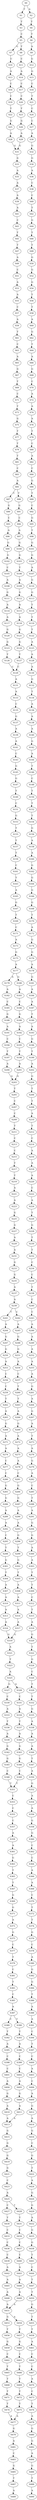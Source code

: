 strict digraph  {
	S0 -> S1 [ label = T ];
	S0 -> S2 [ label = A ];
	S1 -> S3 [ label = T ];
	S2 -> S4 [ label = T ];
	S3 -> S5 [ label = C ];
	S4 -> S6 [ label = T ];
	S5 -> S7 [ label = G ];
	S5 -> S8 [ label = T ];
	S6 -> S9 [ label = A ];
	S7 -> S10 [ label = C ];
	S8 -> S11 [ label = C ];
	S9 -> S12 [ label = G ];
	S10 -> S13 [ label = A ];
	S11 -> S14 [ label = A ];
	S12 -> S15 [ label = G ];
	S13 -> S16 [ label = C ];
	S14 -> S17 [ label = C ];
	S15 -> S18 [ label = C ];
	S16 -> S19 [ label = C ];
	S17 -> S20 [ label = C ];
	S18 -> S21 [ label = T ];
	S19 -> S22 [ label = T ];
	S20 -> S23 [ label = T ];
	S21 -> S24 [ label = C ];
	S22 -> S25 [ label = G ];
	S23 -> S26 [ label = G ];
	S24 -> S27 [ label = C ];
	S25 -> S28 [ label = A ];
	S26 -> S29 [ label = A ];
	S27 -> S30 [ label = A ];
	S28 -> S31 [ label = G ];
	S29 -> S31 [ label = G ];
	S30 -> S32 [ label = G ];
	S31 -> S33 [ label = G ];
	S32 -> S34 [ label = G ];
	S33 -> S35 [ label = A ];
	S34 -> S36 [ label = A ];
	S35 -> S37 [ label = A ];
	S36 -> S38 [ label = C ];
	S37 -> S39 [ label = A ];
	S38 -> S40 [ label = C ];
	S39 -> S41 [ label = A ];
	S40 -> S42 [ label = T ];
	S41 -> S43 [ label = C ];
	S42 -> S44 [ label = G ];
	S43 -> S45 [ label = T ];
	S44 -> S46 [ label = T ];
	S45 -> S47 [ label = T ];
	S46 -> S48 [ label = T ];
	S47 -> S49 [ label = A ];
	S48 -> S50 [ label = G ];
	S49 -> S51 [ label = C ];
	S50 -> S52 [ label = G ];
	S51 -> S53 [ label = A ];
	S52 -> S54 [ label = G ];
	S53 -> S55 [ label = A ];
	S54 -> S56 [ label = T ];
	S55 -> S57 [ label = C ];
	S56 -> S58 [ label = T ];
	S57 -> S59 [ label = A ];
	S58 -> S60 [ label = A ];
	S59 -> S61 [ label = T ];
	S60 -> S62 [ label = G ];
	S61 -> S63 [ label = C ];
	S62 -> S64 [ label = T ];
	S63 -> S65 [ label = A ];
	S64 -> S66 [ label = A ];
	S65 -> S67 [ label = G ];
	S66 -> S68 [ label = G ];
	S67 -> S69 [ label = T ];
	S68 -> S70 [ label = C ];
	S69 -> S71 [ label = C ];
	S70 -> S72 [ label = A ];
	S71 -> S73 [ label = T ];
	S72 -> S74 [ label = A ];
	S73 -> S75 [ label = G ];
	S74 -> S76 [ label = A ];
	S75 -> S77 [ label = T ];
	S76 -> S78 [ label = T ];
	S77 -> S79 [ label = T ];
	S78 -> S80 [ label = C ];
	S79 -> S81 [ label = T ];
	S80 -> S82 [ label = A ];
	S81 -> S83 [ label = C ];
	S82 -> S84 [ label = C ];
	S83 -> S85 [ label = A ];
	S84 -> S86 [ label = G ];
	S85 -> S87 [ label = C ];
	S85 -> S88 [ label = T ];
	S86 -> S89 [ label = T ];
	S87 -> S90 [ label = G ];
	S88 -> S91 [ label = G ];
	S89 -> S92 [ label = C ];
	S90 -> S93 [ label = C ];
	S91 -> S94 [ label = C ];
	S92 -> S95 [ label = G ];
	S93 -> S96 [ label = A ];
	S94 -> S97 [ label = A ];
	S95 -> S98 [ label = T ];
	S96 -> S99 [ label = G ];
	S97 -> S100 [ label = G ];
	S98 -> S101 [ label = G ];
	S99 -> S102 [ label = G ];
	S100 -> S103 [ label = G ];
	S101 -> S104 [ label = G ];
	S102 -> S105 [ label = C ];
	S103 -> S106 [ label = T ];
	S104 -> S107 [ label = A ];
	S105 -> S108 [ label = A ];
	S106 -> S109 [ label = A ];
	S107 -> S110 [ label = G ];
	S108 -> S111 [ label = G ];
	S109 -> S112 [ label = G ];
	S110 -> S113 [ label = G ];
	S111 -> S114 [ label = A ];
	S112 -> S115 [ label = A ];
	S113 -> S116 [ label = T ];
	S114 -> S117 [ label = A ];
	S115 -> S118 [ label = A ];
	S116 -> S119 [ label = T ];
	S117 -> S120 [ label = G ];
	S118 -> S121 [ label = G ];
	S119 -> S122 [ label = T ];
	S120 -> S123 [ label = G ];
	S121 -> S124 [ label = G ];
	S122 -> S125 [ label = A ];
	S123 -> S126 [ label = T ];
	S124 -> S127 [ label = T ];
	S125 -> S128 [ label = A ];
	S126 -> S129 [ label = C ];
	S127 -> S129 [ label = C ];
	S128 -> S130 [ label = A ];
	S129 -> S131 [ label = A ];
	S130 -> S132 [ label = G ];
	S131 -> S133 [ label = A ];
	S132 -> S134 [ label = T ];
	S133 -> S135 [ label = C ];
	S134 -> S136 [ label = A ];
	S135 -> S137 [ label = G ];
	S136 -> S138 [ label = A ];
	S137 -> S139 [ label = A ];
	S138 -> S140 [ label = A ];
	S139 -> S141 [ label = A ];
	S140 -> S142 [ label = G ];
	S141 -> S143 [ label = C ];
	S142 -> S144 [ label = A ];
	S143 -> S145 [ label = G ];
	S144 -> S146 [ label = T ];
	S145 -> S147 [ label = G ];
	S146 -> S148 [ label = C ];
	S147 -> S149 [ label = T ];
	S148 -> S150 [ label = T ];
	S149 -> S151 [ label = C ];
	S150 -> S152 [ label = T ];
	S151 -> S153 [ label = G ];
	S152 -> S154 [ label = T ];
	S153 -> S155 [ label = T ];
	S154 -> S156 [ label = G ];
	S155 -> S157 [ label = T ];
	S156 -> S158 [ label = A ];
	S157 -> S159 [ label = T ];
	S158 -> S160 [ label = A ];
	S159 -> S161 [ label = C ];
	S160 -> S162 [ label = G ];
	S161 -> S163 [ label = T ];
	S162 -> S164 [ label = G ];
	S163 -> S165 [ label = A ];
	S164 -> S166 [ label = G ];
	S165 -> S167 [ label = G ];
	S166 -> S168 [ label = G ];
	S167 -> S169 [ label = T ];
	S168 -> S170 [ label = T ];
	S169 -> S171 [ label = C ];
	S170 -> S172 [ label = A ];
	S171 -> S173 [ label = A ];
	S172 -> S174 [ label = G ];
	S173 -> S175 [ label = G ];
	S174 -> S176 [ label = G ];
	S175 -> S177 [ label = A ];
	S176 -> S178 [ label = A ];
	S177 -> S179 [ label = A ];
	S177 -> S180 [ label = G ];
	S178 -> S181 [ label = G ];
	S179 -> S182 [ label = A ];
	S180 -> S183 [ label = A ];
	S181 -> S184 [ label = A ];
	S182 -> S185 [ label = C ];
	S183 -> S186 [ label = C ];
	S184 -> S187 [ label = A ];
	S185 -> S188 [ label = G ];
	S186 -> S189 [ label = G ];
	S187 -> S190 [ label = T ];
	S188 -> S191 [ label = A ];
	S189 -> S192 [ label = A ];
	S190 -> S193 [ label = A ];
	S191 -> S194 [ label = C ];
	S192 -> S195 [ label = C ];
	S193 -> S196 [ label = G ];
	S194 -> S197 [ label = T ];
	S195 -> S198 [ label = T ];
	S196 -> S199 [ label = T ];
	S197 -> S200 [ label = A ];
	S198 -> S201 [ label = A ];
	S199 -> S202 [ label = A ];
	S200 -> S203 [ label = G ];
	S201 -> S203 [ label = G ];
	S202 -> S204 [ label = G ];
	S203 -> S205 [ label = T ];
	S204 -> S206 [ label = T ];
	S205 -> S207 [ label = C ];
	S206 -> S208 [ label = T ];
	S207 -> S209 [ label = C ];
	S208 -> S210 [ label = A ];
	S209 -> S211 [ label = T ];
	S210 -> S212 [ label = T ];
	S211 -> S213 [ label = C ];
	S212 -> S214 [ label = C ];
	S213 -> S215 [ label = C ];
	S214 -> S216 [ label = A ];
	S215 -> S217 [ label = T ];
	S216 -> S218 [ label = A ];
	S217 -> S219 [ label = T ];
	S218 -> S220 [ label = A ];
	S219 -> S221 [ label = A ];
	S220 -> S222 [ label = C ];
	S221 -> S223 [ label = A ];
	S222 -> S224 [ label = A ];
	S223 -> S225 [ label = G ];
	S224 -> S226 [ label = T ];
	S225 -> S227 [ label = G ];
	S226 -> S228 [ label = G ];
	S227 -> S229 [ label = A ];
	S228 -> S230 [ label = T ];
	S229 -> S231 [ label = A ];
	S230 -> S232 [ label = T ];
	S231 -> S233 [ label = G ];
	S232 -> S234 [ label = C ];
	S233 -> S235 [ label = G ];
	S234 -> S236 [ label = C ];
	S235 -> S237 [ label = A ];
	S236 -> S238 [ label = T ];
	S237 -> S239 [ label = A ];
	S238 -> S240 [ label = C ];
	S239 -> S241 [ label = T ];
	S239 -> S242 [ label = C ];
	S240 -> S243 [ label = C ];
	S241 -> S244 [ label = A ];
	S242 -> S245 [ label = A ];
	S243 -> S246 [ label = A ];
	S244 -> S247 [ label = G ];
	S245 -> S248 [ label = G ];
	S246 -> S249 [ label = A ];
	S247 -> S250 [ label = G ];
	S248 -> S251 [ label = G ];
	S249 -> S252 [ label = A ];
	S250 -> S253 [ label = A ];
	S251 -> S254 [ label = A ];
	S252 -> S255 [ label = A ];
	S253 -> S256 [ label = C ];
	S254 -> S257 [ label = C ];
	S255 -> S258 [ label = A ];
	S256 -> S259 [ label = C ];
	S257 -> S260 [ label = T ];
	S258 -> S261 [ label = G ];
	S259 -> S262 [ label = T ];
	S260 -> S263 [ label = T ];
	S261 -> S264 [ label = A ];
	S262 -> S265 [ label = A ];
	S263 -> S266 [ label = A ];
	S264 -> S267 [ label = G ];
	S265 -> S268 [ label = G ];
	S266 -> S269 [ label = G ];
	S267 -> S270 [ label = A ];
	S268 -> S271 [ label = A ];
	S269 -> S272 [ label = A ];
	S270 -> S273 [ label = T ];
	S271 -> S274 [ label = A ];
	S272 -> S275 [ label = A ];
	S273 -> S276 [ label = A ];
	S274 -> S277 [ label = C ];
	S275 -> S278 [ label = A ];
	S276 -> S279 [ label = G ];
	S277 -> S280 [ label = C ];
	S278 -> S281 [ label = C ];
	S279 -> S282 [ label = A ];
	S280 -> S283 [ label = G ];
	S281 -> S284 [ label = G ];
	S282 -> S285 [ label = C ];
	S283 -> S286 [ label = G ];
	S284 -> S287 [ label = G ];
	S285 -> S288 [ label = T ];
	S286 -> S289 [ label = A ];
	S287 -> S290 [ label = A ];
	S288 -> S291 [ label = A ];
	S289 -> S292 [ label = A ];
	S290 -> S293 [ label = A ];
	S291 -> S294 [ label = G ];
	S292 -> S295 [ label = C ];
	S293 -> S296 [ label = G ];
	S294 -> S297 [ label = G ];
	S295 -> S298 [ label = T ];
	S296 -> S299 [ label = T ];
	S297 -> S300 [ label = A ];
	S298 -> S301 [ label = G ];
	S299 -> S302 [ label = G ];
	S300 -> S303 [ label = A ];
	S301 -> S304 [ label = T ];
	S302 -> S305 [ label = T ];
	S303 -> S306 [ label = T ];
	S304 -> S307 [ label = A ];
	S305 -> S308 [ label = A ];
	S306 -> S309 [ label = T ];
	S307 -> S310 [ label = A ];
	S308 -> S311 [ label = A ];
	S309 -> S312 [ label = C ];
	S310 -> S313 [ label = A ];
	S311 -> S314 [ label = A ];
	S312 -> S315 [ label = T ];
	S313 -> S316 [ label = A ];
	S314 -> S317 [ label = A ];
	S315 -> S318 [ label = A ];
	S316 -> S319 [ label = G ];
	S317 -> S319 [ label = G ];
	S318 -> S320 [ label = G ];
	S319 -> S321 [ label = A ];
	S320 -> S322 [ label = T ];
	S321 -> S323 [ label = T ];
	S322 -> S324 [ label = G ];
	S323 -> S325 [ label = A ];
	S324 -> S326 [ label = C ];
	S325 -> S327 [ label = G ];
	S325 -> S328 [ label = A ];
	S326 -> S329 [ label = T ];
	S327 -> S330 [ label = C ];
	S328 -> S331 [ label = C ];
	S329 -> S332 [ label = T ];
	S330 -> S333 [ label = A ];
	S331 -> S334 [ label = A ];
	S332 -> S335 [ label = G ];
	S333 -> S336 [ label = T ];
	S334 -> S337 [ label = T ];
	S335 -> S338 [ label = A ];
	S336 -> S339 [ label = A ];
	S337 -> S340 [ label = A ];
	S338 -> S341 [ label = A ];
	S339 -> S342 [ label = G ];
	S340 -> S343 [ label = G ];
	S341 -> S344 [ label = A ];
	S342 -> S345 [ label = G ];
	S343 -> S346 [ label = G ];
	S344 -> S347 [ label = T ];
	S345 -> S348 [ label = C ];
	S346 -> S349 [ label = C ];
	S347 -> S350 [ label = A ];
	S348 -> S351 [ label = T ];
	S349 -> S351 [ label = T ];
	S350 -> S352 [ label = G ];
	S351 -> S353 [ label = C ];
	S352 -> S354 [ label = A ];
	S353 -> S355 [ label = C ];
	S354 -> S356 [ label = A ];
	S355 -> S357 [ label = C ];
	S356 -> S358 [ label = G ];
	S357 -> S359 [ label = A ];
	S358 -> S360 [ label = G ];
	S359 -> S361 [ label = A ];
	S360 -> S362 [ label = C ];
	S361 -> S363 [ label = G ];
	S362 -> S364 [ label = C ];
	S363 -> S365 [ label = T ];
	S364 -> S366 [ label = A ];
	S365 -> S367 [ label = T ];
	S366 -> S368 [ label = A ];
	S367 -> S369 [ label = G ];
	S368 -> S370 [ label = C ];
	S369 -> S371 [ label = G ];
	S370 -> S372 [ label = T ];
	S371 -> S373 [ label = A ];
	S372 -> S374 [ label = T ];
	S373 -> S375 [ label = G ];
	S374 -> S376 [ label = G ];
	S375 -> S377 [ label = C ];
	S376 -> S378 [ label = C ];
	S377 -> S379 [ label = T ];
	S378 -> S380 [ label = A ];
	S379 -> S381 [ label = C ];
	S380 -> S382 [ label = G ];
	S381 -> S383 [ label = T ];
	S382 -> S384 [ label = G ];
	S383 -> S385 [ label = C ];
	S384 -> S386 [ label = T ];
	S385 -> S387 [ label = A ];
	S386 -> S388 [ label = A ];
	S387 -> S389 [ label = C ];
	S387 -> S390 [ label = T ];
	S388 -> S391 [ label = A ];
	S389 -> S392 [ label = T ];
	S390 -> S393 [ label = T ];
	S391 -> S394 [ label = C ];
	S392 -> S395 [ label = A ];
	S393 -> S396 [ label = A ];
	S394 -> S397 [ label = T ];
	S395 -> S398 [ label = C ];
	S396 -> S399 [ label = C ];
	S397 -> S400 [ label = C ];
	S398 -> S401 [ label = C ];
	S399 -> S402 [ label = C ];
	S400 -> S403 [ label = A ];
	S401 -> S404 [ label = A ];
	S402 -> S405 [ label = A ];
	S403 -> S406 [ label = C ];
	S404 -> S407 [ label = G ];
	S405 -> S408 [ label = G ];
	S406 -> S409 [ label = A ];
	S407 -> S410 [ label = A ];
	S408 -> S411 [ label = A ];
	S409 -> S412 [ label = G ];
	S410 -> S413 [ label = A ];
	S411 -> S413 [ label = A ];
	S412 -> S414 [ label = A ];
	S413 -> S415 [ label = G ];
	S414 -> S416 [ label = G ];
	S415 -> S417 [ label = G ];
	S416 -> S418 [ label = C ];
	S417 -> S419 [ label = G ];
	S418 -> S420 [ label = G ];
	S419 -> S421 [ label = G ];
	S420 -> S422 [ label = T ];
	S421 -> S423 [ label = C ];
	S422 -> S424 [ label = A ];
	S423 -> S425 [ label = A ];
	S424 -> S426 [ label = G ];
	S425 -> S427 [ label = C ];
	S425 -> S428 [ label = T ];
	S426 -> S429 [ label = G ];
	S427 -> S430 [ label = T ];
	S428 -> S431 [ label = T ];
	S429 -> S432 [ label = A ];
	S430 -> S433 [ label = C ];
	S431 -> S434 [ label = C ];
	S432 -> S435 [ label = G ];
	S433 -> S436 [ label = C ];
	S434 -> S437 [ label = C ];
	S435 -> S438 [ label = G ];
	S436 -> S439 [ label = C ];
	S437 -> S440 [ label = C ];
	S438 -> S441 [ label = T ];
	S439 -> S442 [ label = A ];
	S440 -> S443 [ label = A ];
	S441 -> S444 [ label = C ];
	S442 -> S445 [ label = A ];
	S443 -> S446 [ label = A ];
	S444 -> S447 [ label = T ];
	S445 -> S448 [ label = A ];
	S446 -> S449 [ label = A ];
	S447 -> S450 [ label = T ];
	S448 -> S451 [ label = A ];
	S449 -> S451 [ label = A ];
	S450 -> S452 [ label = G ];
	S451 -> S453 [ label = G ];
	S451 -> S454 [ label = A ];
	S452 -> S455 [ label = T ];
	S453 -> S456 [ label = T ];
	S454 -> S457 [ label = T ];
	S455 -> S458 [ label = T ];
	S456 -> S459 [ label = G ];
	S457 -> S460 [ label = G ];
	S458 -> S461 [ label = A ];
	S459 -> S462 [ label = C ];
	S460 -> S463 [ label = C ];
	S461 -> S464 [ label = C ];
	S462 -> S465 [ label = T ];
	S463 -> S466 [ label = T ];
	S464 -> S467 [ label = C ];
	S465 -> S468 [ label = T ];
	S466 -> S469 [ label = T ];
	S467 -> S470 [ label = A ];
	S468 -> S471 [ label = T ];
	S469 -> S472 [ label = T ];
	S470 -> S473 [ label = C ];
	S471 -> S474 [ label = T ];
	S472 -> S475 [ label = T ];
	S473 -> S476 [ label = T ];
	S474 -> S477 [ label = A ];
	S475 -> S477 [ label = A ];
	S476 -> S478 [ label = A ];
	S477 -> S479 [ label = G ];
	S478 -> S480 [ label = G ];
	S479 -> S481 [ label = A ];
	S480 -> S482 [ label = G ];
	S481 -> S483 [ label = C ];
	S482 -> S484 [ label = A ];
	S483 -> S485 [ label = G ];
	S484 -> S486 [ label = G ];
	S485 -> S487 [ label = T ];
	S486 -> S488 [ label = T ];
	S487 -> S489 [ label = A ];
	S488 -> S490 [ label = A ];
}
